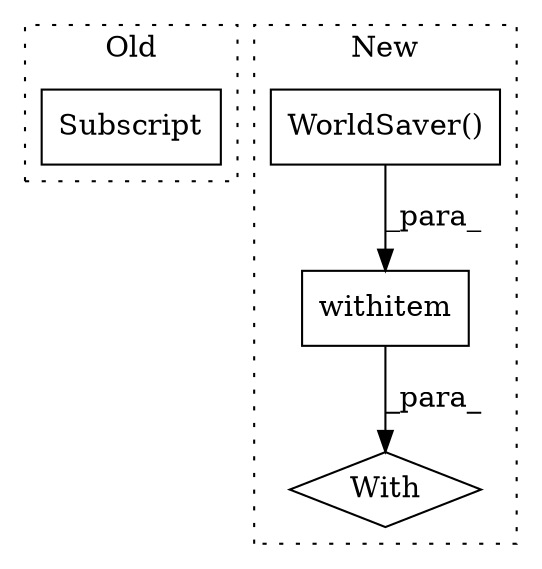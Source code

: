 digraph G {
subgraph cluster0 {
1 [label="Subscript" a="63" s="2111,0" l="7,0" shape="box"];
label = "Old";
style="dotted";
}
subgraph cluster1 {
2 [label="WorldSaver()" a="75" s="2812" l="30" shape="box"];
3 [label="With" a="39" s="2807,2829" l="5,15" shape="diamond"];
4 [label="withitem" a="49" s="2812" l="17" shape="box"];
label = "New";
style="dotted";
}
2 -> 4 [label="_para_"];
4 -> 3 [label="_para_"];
}